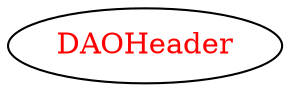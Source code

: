 digraph dependencyGraph {
 concentrate=true;
 ranksep="2.0";
 rankdir="LR"; 
 splines="ortho";
"DAOHeader" [fontcolor="red"];
}